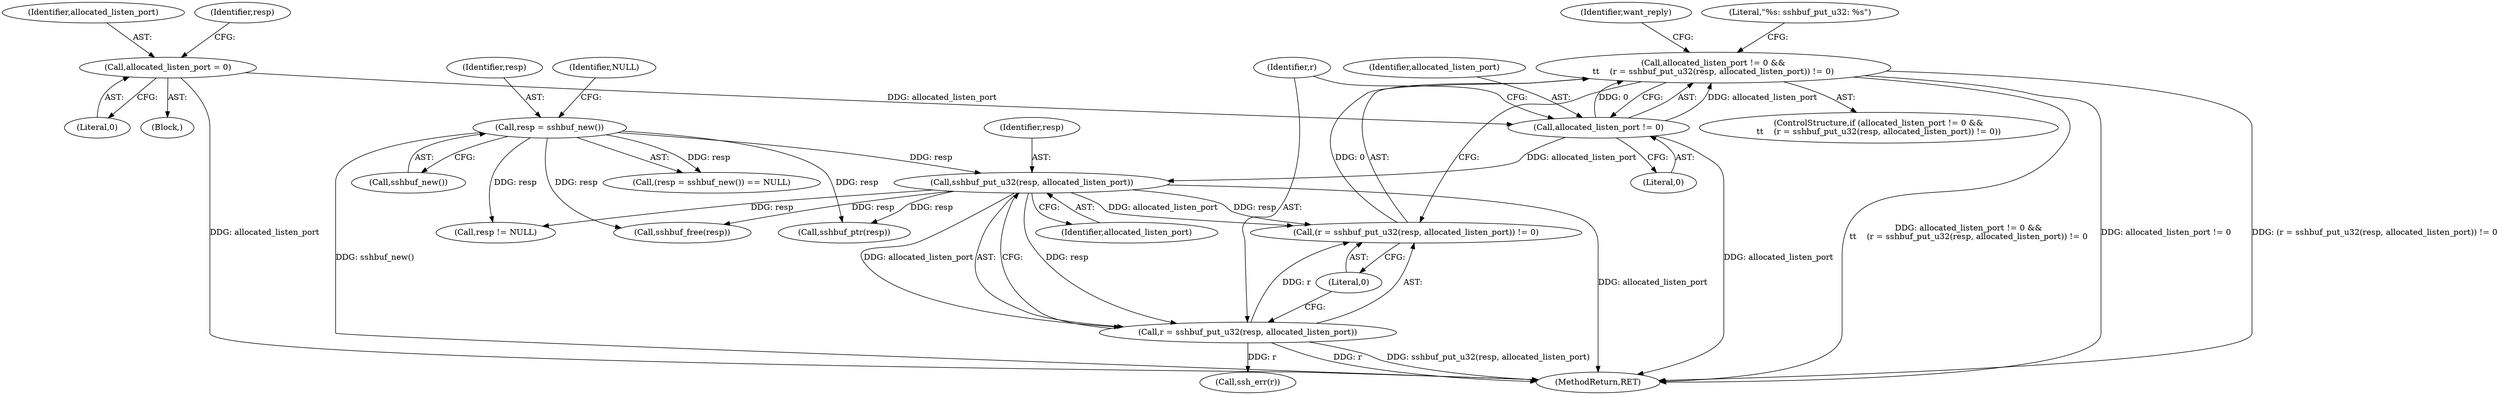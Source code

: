 digraph "0_src_c76fac666ea038753294f2ac94d310f8adece9ce@API" {
"1000259" [label="(Call,allocated_listen_port != 0 &&\n\t\t    (r = sshbuf_put_u32(resp, allocated_listen_port)) != 0)"];
"1000260" [label="(Call,allocated_listen_port != 0)"];
"1000118" [label="(Call,allocated_listen_port = 0)"];
"1000263" [label="(Call,(r = sshbuf_put_u32(resp, allocated_listen_port)) != 0)"];
"1000264" [label="(Call,r = sshbuf_put_u32(resp, allocated_listen_port))"];
"1000266" [label="(Call,sshbuf_put_u32(resp, allocated_listen_port))"];
"1000251" [label="(Call,resp = sshbuf_new())"];
"1000268" [label="(Identifier,allocated_listen_port)"];
"1000265" [label="(Identifier,r)"];
"1000109" [label="(Block,)"];
"1000267" [label="(Identifier,resp)"];
"1000264" [label="(Call,r = sshbuf_put_u32(resp, allocated_listen_port))"];
"1000251" [label="(Call,resp = sshbuf_new())"];
"1000120" [label="(Literal,0)"];
"1000447" [label="(Identifier,want_reply)"];
"1000266" [label="(Call,sshbuf_put_u32(resp, allocated_listen_port))"];
"1000119" [label="(Identifier,allocated_listen_port)"];
"1000253" [label="(Call,sshbuf_new())"];
"1000258" [label="(ControlStructure,if (allocated_listen_port != 0 &&\n\t\t    (r = sshbuf_put_u32(resp, allocated_listen_port)) != 0))"];
"1000118" [label="(Call,allocated_listen_port = 0)"];
"1000123" [label="(Identifier,resp)"];
"1000260" [label="(Call,allocated_listen_port != 0)"];
"1000254" [label="(Identifier,NULL)"];
"1000262" [label="(Literal,0)"];
"1000457" [label="(Call,resp != NULL)"];
"1000263" [label="(Call,(r = sshbuf_put_u32(resp, allocated_listen_port)) != 0)"];
"1000269" [label="(Literal,0)"];
"1000470" [label="(Call,sshbuf_free(resp))"];
"1000259" [label="(Call,allocated_listen_port != 0 &&\n\t\t    (r = sshbuf_put_u32(resp, allocated_listen_port)) != 0)"];
"1000273" [label="(Call,ssh_err(r))"];
"1000261" [label="(Identifier,allocated_listen_port)"];
"1000271" [label="(Literal,\"%s: sshbuf_put_u32: %s\")"];
"1000252" [label="(Identifier,resp)"];
"1000462" [label="(Call,sshbuf_ptr(resp))"];
"1000250" [label="(Call,(resp = sshbuf_new()) == NULL)"];
"1000474" [label="(MethodReturn,RET)"];
"1000259" -> "1000258"  [label="AST: "];
"1000259" -> "1000260"  [label="CFG: "];
"1000259" -> "1000263"  [label="CFG: "];
"1000260" -> "1000259"  [label="AST: "];
"1000263" -> "1000259"  [label="AST: "];
"1000271" -> "1000259"  [label="CFG: "];
"1000447" -> "1000259"  [label="CFG: "];
"1000259" -> "1000474"  [label="DDG: allocated_listen_port != 0 &&\n\t\t    (r = sshbuf_put_u32(resp, allocated_listen_port)) != 0"];
"1000259" -> "1000474"  [label="DDG: allocated_listen_port != 0"];
"1000259" -> "1000474"  [label="DDG: (r = sshbuf_put_u32(resp, allocated_listen_port)) != 0"];
"1000260" -> "1000259"  [label="DDG: allocated_listen_port"];
"1000260" -> "1000259"  [label="DDG: 0"];
"1000263" -> "1000259"  [label="DDG: 0"];
"1000260" -> "1000262"  [label="CFG: "];
"1000261" -> "1000260"  [label="AST: "];
"1000262" -> "1000260"  [label="AST: "];
"1000265" -> "1000260"  [label="CFG: "];
"1000260" -> "1000474"  [label="DDG: allocated_listen_port"];
"1000118" -> "1000260"  [label="DDG: allocated_listen_port"];
"1000260" -> "1000266"  [label="DDG: allocated_listen_port"];
"1000118" -> "1000109"  [label="AST: "];
"1000118" -> "1000120"  [label="CFG: "];
"1000119" -> "1000118"  [label="AST: "];
"1000120" -> "1000118"  [label="AST: "];
"1000123" -> "1000118"  [label="CFG: "];
"1000118" -> "1000474"  [label="DDG: allocated_listen_port"];
"1000263" -> "1000269"  [label="CFG: "];
"1000264" -> "1000263"  [label="AST: "];
"1000269" -> "1000263"  [label="AST: "];
"1000264" -> "1000263"  [label="DDG: r"];
"1000266" -> "1000263"  [label="DDG: resp"];
"1000266" -> "1000263"  [label="DDG: allocated_listen_port"];
"1000264" -> "1000266"  [label="CFG: "];
"1000265" -> "1000264"  [label="AST: "];
"1000266" -> "1000264"  [label="AST: "];
"1000269" -> "1000264"  [label="CFG: "];
"1000264" -> "1000474"  [label="DDG: r"];
"1000264" -> "1000474"  [label="DDG: sshbuf_put_u32(resp, allocated_listen_port)"];
"1000266" -> "1000264"  [label="DDG: resp"];
"1000266" -> "1000264"  [label="DDG: allocated_listen_port"];
"1000264" -> "1000273"  [label="DDG: r"];
"1000266" -> "1000268"  [label="CFG: "];
"1000267" -> "1000266"  [label="AST: "];
"1000268" -> "1000266"  [label="AST: "];
"1000266" -> "1000474"  [label="DDG: allocated_listen_port"];
"1000251" -> "1000266"  [label="DDG: resp"];
"1000266" -> "1000457"  [label="DDG: resp"];
"1000266" -> "1000462"  [label="DDG: resp"];
"1000266" -> "1000470"  [label="DDG: resp"];
"1000251" -> "1000250"  [label="AST: "];
"1000251" -> "1000253"  [label="CFG: "];
"1000252" -> "1000251"  [label="AST: "];
"1000253" -> "1000251"  [label="AST: "];
"1000254" -> "1000251"  [label="CFG: "];
"1000251" -> "1000474"  [label="DDG: sshbuf_new()"];
"1000251" -> "1000250"  [label="DDG: resp"];
"1000251" -> "1000457"  [label="DDG: resp"];
"1000251" -> "1000462"  [label="DDG: resp"];
"1000251" -> "1000470"  [label="DDG: resp"];
}
